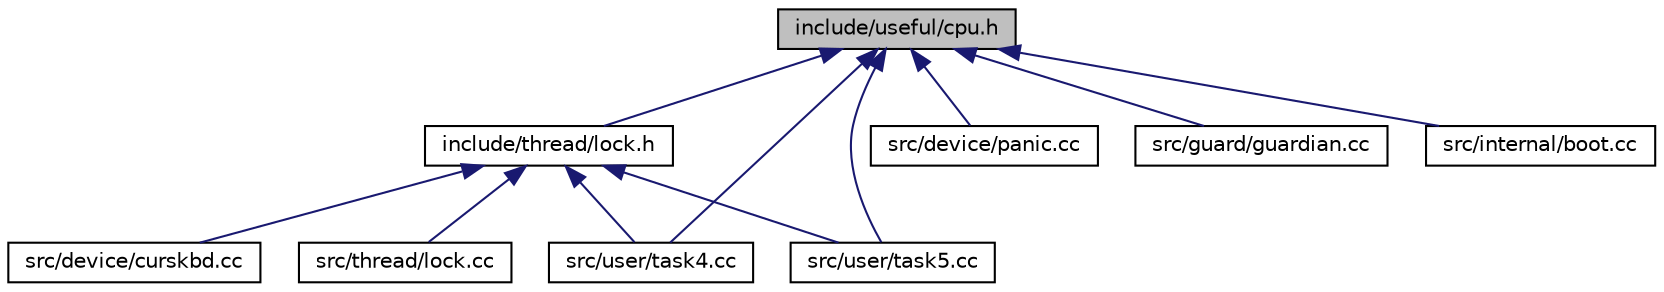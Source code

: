 digraph G
{
  bgcolor="transparent";
  edge [fontname="Helvetica",fontsize="10",labelfontname="Helvetica",labelfontsize="10"];
  node [fontname="Helvetica",fontsize="10",shape=record];
  Node1 [label="include/useful/cpu.h",height=0.2,width=0.4,color="black", fillcolor="grey75", style="filled" fontcolor="black"];
  Node1 -> Node2 [dir="back",color="midnightblue",fontsize="10",style="solid",fontname="Helvetica"];
  Node2 [label="include/thread/lock.h",height=0.2,width=0.4,color="black",URL="$lock_8h.html"];
  Node2 -> Node3 [dir="back",color="midnightblue",fontsize="10",style="solid",fontname="Helvetica"];
  Node3 [label="src/device/curskbd.cc",height=0.2,width=0.4,color="black",URL="$curskbd_8cc.html"];
  Node2 -> Node4 [dir="back",color="midnightblue",fontsize="10",style="solid",fontname="Helvetica"];
  Node4 [label="src/thread/lock.cc",height=0.2,width=0.4,color="black",URL="$lock_8cc.html"];
  Node2 -> Node5 [dir="back",color="midnightblue",fontsize="10",style="solid",fontname="Helvetica"];
  Node5 [label="src/user/task4.cc",height=0.2,width=0.4,color="black",URL="$task4_8cc.html"];
  Node2 -> Node6 [dir="back",color="midnightblue",fontsize="10",style="solid",fontname="Helvetica"];
  Node6 [label="src/user/task5.cc",height=0.2,width=0.4,color="black",URL="$task5_8cc.html"];
  Node1 -> Node7 [dir="back",color="midnightblue",fontsize="10",style="solid",fontname="Helvetica"];
  Node7 [label="src/device/panic.cc",height=0.2,width=0.4,color="black",URL="$panic_8cc.html"];
  Node1 -> Node8 [dir="back",color="midnightblue",fontsize="10",style="solid",fontname="Helvetica"];
  Node8 [label="src/guard/guardian.cc",height=0.2,width=0.4,color="black",URL="$guardian_8cc.html",tooltip="interrupt handler function"];
  Node1 -> Node9 [dir="back",color="midnightblue",fontsize="10",style="solid",fontname="Helvetica"];
  Node9 [label="src/internal/boot.cc",height=0.2,width=0.4,color="black",URL="$boot_8cc.html",tooltip="startup code"];
  Node1 -> Node5 [dir="back",color="midnightblue",fontsize="10",style="solid",fontname="Helvetica"];
  Node1 -> Node6 [dir="back",color="midnightblue",fontsize="10",style="solid",fontname="Helvetica"];
}

